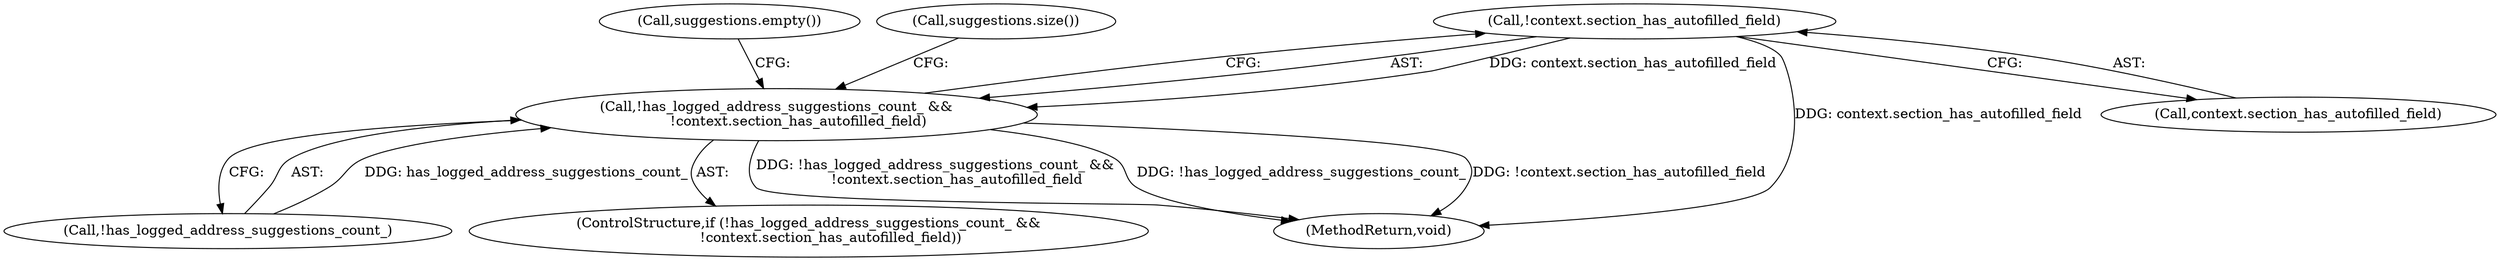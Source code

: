 digraph "1_Chrome_b025e82307a8490501bb030266cd955c391abcb7_0@del" {
"1000162" [label="(Call,!context.section_has_autofilled_field)"];
"1000159" [label="(Call,!has_logged_address_suggestions_count_ &&\n          !context.section_has_autofilled_field)"];
"1000174" [label="(Call,suggestions.empty())"];
"1000162" [label="(Call,!context.section_has_autofilled_field)"];
"1000168" [label="(Call,suggestions.size())"];
"1000160" [label="(Call,!has_logged_address_suggestions_count_)"];
"1000158" [label="(ControlStructure,if (!has_logged_address_suggestions_count_ &&\n          !context.section_has_autofilled_field))"];
"1000163" [label="(Call,context.section_has_autofilled_field)"];
"1000224" [label="(MethodReturn,void)"];
"1000159" [label="(Call,!has_logged_address_suggestions_count_ &&\n          !context.section_has_autofilled_field)"];
"1000162" -> "1000159"  [label="AST: "];
"1000162" -> "1000163"  [label="CFG: "];
"1000163" -> "1000162"  [label="AST: "];
"1000159" -> "1000162"  [label="CFG: "];
"1000162" -> "1000224"  [label="DDG: context.section_has_autofilled_field"];
"1000162" -> "1000159"  [label="DDG: context.section_has_autofilled_field"];
"1000159" -> "1000158"  [label="AST: "];
"1000159" -> "1000160"  [label="CFG: "];
"1000160" -> "1000159"  [label="AST: "];
"1000168" -> "1000159"  [label="CFG: "];
"1000174" -> "1000159"  [label="CFG: "];
"1000159" -> "1000224"  [label="DDG: !has_logged_address_suggestions_count_ &&\n          !context.section_has_autofilled_field"];
"1000159" -> "1000224"  [label="DDG: !has_logged_address_suggestions_count_"];
"1000159" -> "1000224"  [label="DDG: !context.section_has_autofilled_field"];
"1000160" -> "1000159"  [label="DDG: has_logged_address_suggestions_count_"];
}
